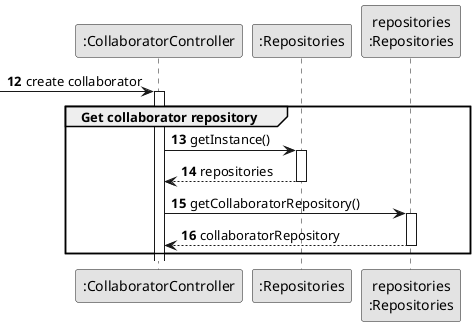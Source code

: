 @startuml
skinparam monochrome true
skinparam packageStyle rectangle
skinparam shadowing false


participant ":CollaboratorController" as CTRL
participant ":Repositories" as GlobRepo
participant "repositories\n:Repositories" as PLAT


autonumber 12
-> CTRL : create collaborator
autonumber 13
activate CTRL

    group Get collaborator repository

            CTRL -> GlobRepo : getInstance()
            activate GlobRepo

            GlobRepo --> CTRL : repositories
            deactivate GlobRepo

            CTRL -> PLAT : getCollaboratorRepository()
            activate PLAT

            PLAT -->  CTRL: collaboratorRepository
            deactivate PLAT

    end

@enduml